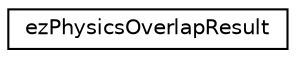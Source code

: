 digraph "Graphical Class Hierarchy"
{
 // LATEX_PDF_SIZE
  edge [fontname="Helvetica",fontsize="10",labelfontname="Helvetica",labelfontsize="10"];
  node [fontname="Helvetica",fontsize="10",shape=record];
  rankdir="LR";
  Node0 [label="ezPhysicsOverlapResult",height=0.2,width=0.4,color="black", fillcolor="white", style="filled",URL="$d1/d18/structez_physics_overlap_result.htm",tooltip="Used to report overlap query results."];
}
